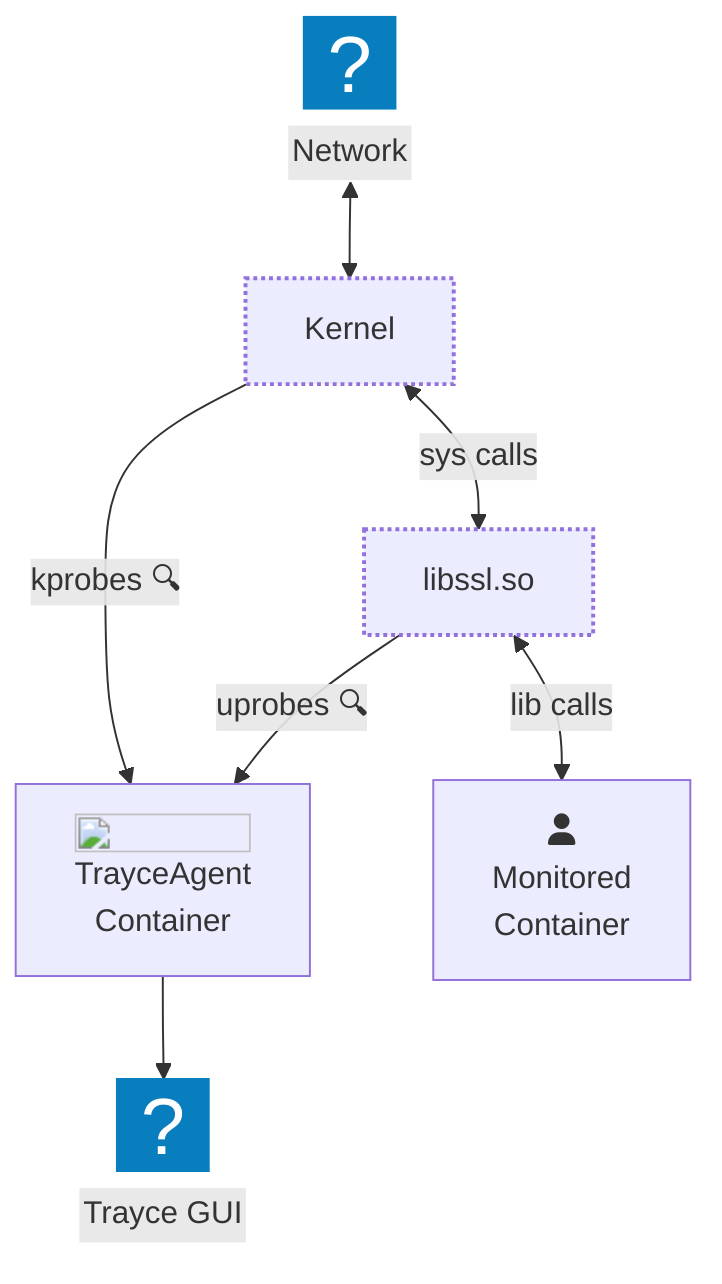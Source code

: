 ---
config:
  layout: dagre
---
flowchart TB
    n1["Network"] <--> B["Kernel"]
    B <-- sys calls --> C["libssl.so"]
    C -- uprobes 🔍 --> D@{ label: "<img src=\"https://raw.githubusercontent.com/evanrolfe/trayce_gui/refs/heads/main/fonts/logo.svg\" width=\"20\" height=\"20\"> TrayceAgent<br>Container" }
    C <-- lib calls --> F["fa:fa-user<br>Monitored<br>Container"]
    B -- kprobes 🔍 --> D
    D --> G["Trayce GUI"]
    n1@{ icon: "aws:res-internet", pos: "b"}
    B@{ shape: rect}
    C@{ shape: rect}
    D@{ shape: rect}
    G@{ icon: "aws:res-data-table", pos: "b"}
    style B stroke-width:2px,stroke-dasharray: 2
    style C stroke-width:2px,stroke-dasharray: 2